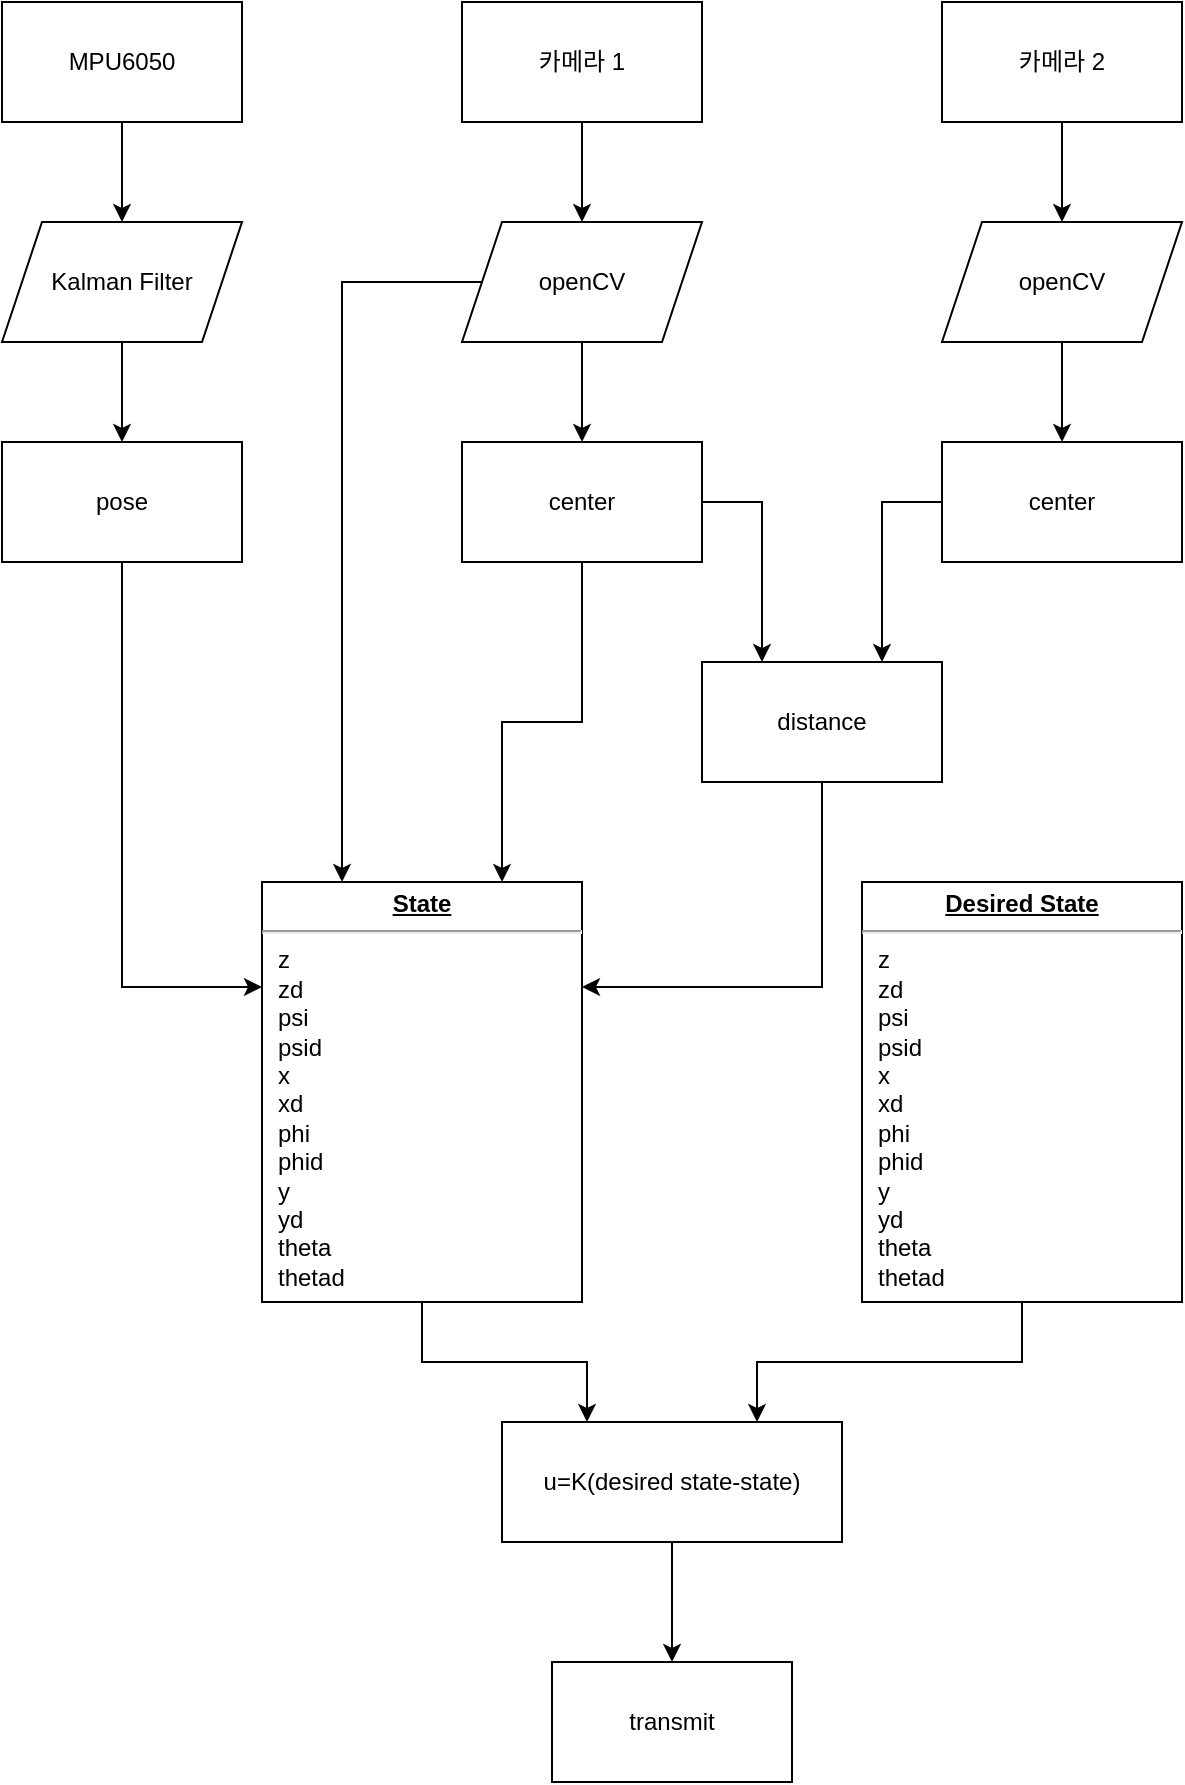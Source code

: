 <mxfile version="21.2.8" type="device">
  <diagram name="페이지-1" id="W_tMCLpEutyBAsn6ivb_">
    <mxGraphModel dx="954" dy="674" grid="1" gridSize="10" guides="1" tooltips="1" connect="1" arrows="1" fold="1" page="1" pageScale="1" pageWidth="4681" pageHeight="3300" math="0" shadow="0">
      <root>
        <mxCell id="0" />
        <mxCell id="1" parent="0" />
        <mxCell id="d_AbX2u6F2E5icHir9cb-50" style="edgeStyle=orthogonalEdgeStyle;rounded=0;orthogonalLoop=1;jettySize=auto;html=1;exitX=0.5;exitY=1;exitDx=0;exitDy=0;entryX=0.5;entryY=0;entryDx=0;entryDy=0;" edge="1" parent="1" source="d_AbX2u6F2E5icHir9cb-45" target="d_AbX2u6F2E5icHir9cb-49">
          <mxGeometry relative="1" as="geometry" />
        </mxCell>
        <mxCell id="d_AbX2u6F2E5icHir9cb-45" value="카메라 1" style="rounded=0;whiteSpace=wrap;html=1;" vertex="1" parent="1">
          <mxGeometry x="540" y="250" width="120" height="60" as="geometry" />
        </mxCell>
        <mxCell id="d_AbX2u6F2E5icHir9cb-54" value="" style="edgeStyle=orthogonalEdgeStyle;rounded=0;orthogonalLoop=1;jettySize=auto;html=1;" edge="1" parent="1" source="d_AbX2u6F2E5icHir9cb-46" target="d_AbX2u6F2E5icHir9cb-53">
          <mxGeometry relative="1" as="geometry" />
        </mxCell>
        <mxCell id="d_AbX2u6F2E5icHir9cb-46" value="카메라 2" style="rounded=0;whiteSpace=wrap;html=1;" vertex="1" parent="1">
          <mxGeometry x="780" y="250" width="120" height="60" as="geometry" />
        </mxCell>
        <mxCell id="d_AbX2u6F2E5icHir9cb-63" value="" style="edgeStyle=orthogonalEdgeStyle;rounded=0;orthogonalLoop=1;jettySize=auto;html=1;" edge="1" parent="1" source="d_AbX2u6F2E5icHir9cb-49" target="d_AbX2u6F2E5icHir9cb-61">
          <mxGeometry relative="1" as="geometry" />
        </mxCell>
        <mxCell id="d_AbX2u6F2E5icHir9cb-109" style="edgeStyle=orthogonalEdgeStyle;rounded=0;orthogonalLoop=1;jettySize=auto;html=1;exitX=0;exitY=0.5;exitDx=0;exitDy=0;entryX=0.25;entryY=0;entryDx=0;entryDy=0;" edge="1" parent="1" source="d_AbX2u6F2E5icHir9cb-49" target="d_AbX2u6F2E5icHir9cb-94">
          <mxGeometry relative="1" as="geometry">
            <mxPoint x="480" y="600" as="targetPoint" />
            <Array as="points">
              <mxPoint x="480" y="390" />
            </Array>
          </mxGeometry>
        </mxCell>
        <mxCell id="d_AbX2u6F2E5icHir9cb-49" value="openCV" style="shape=parallelogram;perimeter=parallelogramPerimeter;whiteSpace=wrap;html=1;fixedSize=1;" vertex="1" parent="1">
          <mxGeometry x="540" y="360" width="120" height="60" as="geometry" />
        </mxCell>
        <mxCell id="d_AbX2u6F2E5icHir9cb-64" style="edgeStyle=orthogonalEdgeStyle;rounded=0;orthogonalLoop=1;jettySize=auto;html=1;exitX=0.5;exitY=1;exitDx=0;exitDy=0;entryX=0.5;entryY=0;entryDx=0;entryDy=0;" edge="1" parent="1" source="d_AbX2u6F2E5icHir9cb-53" target="d_AbX2u6F2E5icHir9cb-59">
          <mxGeometry relative="1" as="geometry" />
        </mxCell>
        <mxCell id="d_AbX2u6F2E5icHir9cb-53" value="openCV" style="shape=parallelogram;perimeter=parallelogramPerimeter;whiteSpace=wrap;html=1;fixedSize=1;" vertex="1" parent="1">
          <mxGeometry x="780" y="360" width="120" height="60" as="geometry" />
        </mxCell>
        <mxCell id="d_AbX2u6F2E5icHir9cb-106" style="edgeStyle=orthogonalEdgeStyle;rounded=0;orthogonalLoop=1;jettySize=auto;html=1;exitX=0.5;exitY=1;exitDx=0;exitDy=0;entryX=1;entryY=0.25;entryDx=0;entryDy=0;" edge="1" parent="1" source="d_AbX2u6F2E5icHir9cb-56" target="d_AbX2u6F2E5icHir9cb-94">
          <mxGeometry relative="1" as="geometry" />
        </mxCell>
        <mxCell id="d_AbX2u6F2E5icHir9cb-56" value="distance" style="rounded=0;whiteSpace=wrap;html=1;" vertex="1" parent="1">
          <mxGeometry x="660" y="580" width="120" height="60" as="geometry" />
        </mxCell>
        <mxCell id="d_AbX2u6F2E5icHir9cb-66" style="edgeStyle=orthogonalEdgeStyle;rounded=0;orthogonalLoop=1;jettySize=auto;html=1;exitX=0;exitY=0.5;exitDx=0;exitDy=0;entryX=0.75;entryY=0;entryDx=0;entryDy=0;" edge="1" parent="1" source="d_AbX2u6F2E5icHir9cb-59" target="d_AbX2u6F2E5icHir9cb-56">
          <mxGeometry relative="1" as="geometry" />
        </mxCell>
        <mxCell id="d_AbX2u6F2E5icHir9cb-59" value="center" style="rounded=0;whiteSpace=wrap;html=1;" vertex="1" parent="1">
          <mxGeometry x="780" y="470" width="120" height="60" as="geometry" />
        </mxCell>
        <mxCell id="d_AbX2u6F2E5icHir9cb-65" style="edgeStyle=orthogonalEdgeStyle;rounded=0;orthogonalLoop=1;jettySize=auto;html=1;exitX=1;exitY=0.5;exitDx=0;exitDy=0;entryX=0.25;entryY=0;entryDx=0;entryDy=0;" edge="1" parent="1" source="d_AbX2u6F2E5icHir9cb-61" target="d_AbX2u6F2E5icHir9cb-56">
          <mxGeometry relative="1" as="geometry" />
        </mxCell>
        <mxCell id="d_AbX2u6F2E5icHir9cb-116" style="edgeStyle=orthogonalEdgeStyle;rounded=0;orthogonalLoop=1;jettySize=auto;html=1;exitX=0.5;exitY=1;exitDx=0;exitDy=0;entryX=0.75;entryY=0;entryDx=0;entryDy=0;" edge="1" parent="1" source="d_AbX2u6F2E5icHir9cb-61" target="d_AbX2u6F2E5icHir9cb-94">
          <mxGeometry relative="1" as="geometry" />
        </mxCell>
        <mxCell id="d_AbX2u6F2E5icHir9cb-61" value="center" style="rounded=0;whiteSpace=wrap;html=1;" vertex="1" parent="1">
          <mxGeometry x="540" y="470" width="120" height="60" as="geometry" />
        </mxCell>
        <mxCell id="d_AbX2u6F2E5icHir9cb-70" style="edgeStyle=orthogonalEdgeStyle;rounded=0;orthogonalLoop=1;jettySize=auto;html=1;exitX=0.5;exitY=1;exitDx=0;exitDy=0;" edge="1" parent="1" source="d_AbX2u6F2E5icHir9cb-67" target="d_AbX2u6F2E5icHir9cb-69">
          <mxGeometry relative="1" as="geometry" />
        </mxCell>
        <mxCell id="d_AbX2u6F2E5icHir9cb-67" value="MPU6050" style="whiteSpace=wrap;html=1;" vertex="1" parent="1">
          <mxGeometry x="310" y="250" width="120" height="60" as="geometry" />
        </mxCell>
        <mxCell id="d_AbX2u6F2E5icHir9cb-79" value="" style="edgeStyle=orthogonalEdgeStyle;rounded=0;orthogonalLoop=1;jettySize=auto;html=1;" edge="1" parent="1" source="d_AbX2u6F2E5icHir9cb-69" target="d_AbX2u6F2E5icHir9cb-78">
          <mxGeometry relative="1" as="geometry" />
        </mxCell>
        <mxCell id="d_AbX2u6F2E5icHir9cb-69" value="Kalman Filter" style="shape=parallelogram;perimeter=parallelogramPerimeter;whiteSpace=wrap;html=1;fixedSize=1;" vertex="1" parent="1">
          <mxGeometry x="310" y="360" width="120" height="60" as="geometry" />
        </mxCell>
        <mxCell id="d_AbX2u6F2E5icHir9cb-108" style="edgeStyle=orthogonalEdgeStyle;rounded=0;orthogonalLoop=1;jettySize=auto;html=1;exitX=0.5;exitY=1;exitDx=0;exitDy=0;entryX=0;entryY=0.25;entryDx=0;entryDy=0;" edge="1" parent="1" source="d_AbX2u6F2E5icHir9cb-78" target="d_AbX2u6F2E5icHir9cb-94">
          <mxGeometry relative="1" as="geometry" />
        </mxCell>
        <mxCell id="d_AbX2u6F2E5icHir9cb-78" value="pose" style="rounded=0;whiteSpace=wrap;html=1;" vertex="1" parent="1">
          <mxGeometry x="310" y="470" width="120" height="60" as="geometry" />
        </mxCell>
        <mxCell id="d_AbX2u6F2E5icHir9cb-114" style="edgeStyle=orthogonalEdgeStyle;rounded=0;orthogonalLoop=1;jettySize=auto;html=1;exitX=0.5;exitY=1;exitDx=0;exitDy=0;entryX=0.25;entryY=0;entryDx=0;entryDy=0;" edge="1" parent="1" source="d_AbX2u6F2E5icHir9cb-94" target="d_AbX2u6F2E5icHir9cb-113">
          <mxGeometry relative="1" as="geometry" />
        </mxCell>
        <mxCell id="d_AbX2u6F2E5icHir9cb-94" value="&lt;p style=&quot;margin:0px;margin-top:4px;text-align:center;text-decoration:underline;&quot;&gt;&lt;b&gt;State&lt;/b&gt;&lt;/p&gt;&lt;hr&gt;&lt;p style=&quot;margin:0px;margin-left:8px;&quot;&gt;z&lt;/p&gt;&lt;p style=&quot;margin:0px;margin-left:8px;&quot;&gt;zd&lt;/p&gt;&lt;p style=&quot;margin:0px;margin-left:8px;&quot;&gt;psi&lt;/p&gt;&lt;p style=&quot;margin:0px;margin-left:8px;&quot;&gt;psid&lt;/p&gt;&lt;p style=&quot;margin:0px;margin-left:8px;&quot;&gt;x&lt;/p&gt;&lt;p style=&quot;margin:0px;margin-left:8px;&quot;&gt;xd&lt;/p&gt;&lt;p style=&quot;margin:0px;margin-left:8px;&quot;&gt;phi&lt;/p&gt;&lt;p style=&quot;margin:0px;margin-left:8px;&quot;&gt;phid&lt;/p&gt;&lt;p style=&quot;margin:0px;margin-left:8px;&quot;&gt;y&lt;/p&gt;&lt;p style=&quot;margin:0px;margin-left:8px;&quot;&gt;yd&lt;/p&gt;&lt;p style=&quot;margin:0px;margin-left:8px;&quot;&gt;theta&lt;/p&gt;&lt;p style=&quot;margin:0px;margin-left:8px;&quot;&gt;thetad&lt;/p&gt;" style="verticalAlign=top;align=left;overflow=fill;fontSize=12;fontFamily=Helvetica;html=1;whiteSpace=wrap;" vertex="1" parent="1">
          <mxGeometry x="440" y="690" width="160" height="210" as="geometry" />
        </mxCell>
        <mxCell id="d_AbX2u6F2E5icHir9cb-115" style="edgeStyle=orthogonalEdgeStyle;rounded=0;orthogonalLoop=1;jettySize=auto;html=1;exitX=0.5;exitY=1;exitDx=0;exitDy=0;entryX=0.75;entryY=0;entryDx=0;entryDy=0;" edge="1" parent="1" source="d_AbX2u6F2E5icHir9cb-110" target="d_AbX2u6F2E5icHir9cb-113">
          <mxGeometry relative="1" as="geometry" />
        </mxCell>
        <mxCell id="d_AbX2u6F2E5icHir9cb-110" value="&lt;p style=&quot;margin:0px;margin-top:4px;text-align:center;text-decoration:underline;&quot;&gt;&lt;b&gt;Desired State&lt;/b&gt;&lt;/p&gt;&lt;hr&gt;&lt;p style=&quot;margin:0px;margin-left:8px;&quot;&gt;z&lt;/p&gt;&lt;p style=&quot;margin:0px;margin-left:8px;&quot;&gt;zd&lt;/p&gt;&lt;p style=&quot;margin:0px;margin-left:8px;&quot;&gt;psi&lt;/p&gt;&lt;p style=&quot;margin:0px;margin-left:8px;&quot;&gt;psid&lt;/p&gt;&lt;p style=&quot;margin:0px;margin-left:8px;&quot;&gt;x&lt;/p&gt;&lt;p style=&quot;margin:0px;margin-left:8px;&quot;&gt;xd&lt;/p&gt;&lt;p style=&quot;margin:0px;margin-left:8px;&quot;&gt;phi&lt;/p&gt;&lt;p style=&quot;margin:0px;margin-left:8px;&quot;&gt;phid&lt;/p&gt;&lt;p style=&quot;margin:0px;margin-left:8px;&quot;&gt;y&lt;/p&gt;&lt;p style=&quot;margin:0px;margin-left:8px;&quot;&gt;yd&lt;/p&gt;&lt;p style=&quot;margin:0px;margin-left:8px;&quot;&gt;theta&lt;/p&gt;&lt;p style=&quot;margin:0px;margin-left:8px;&quot;&gt;thetad&lt;/p&gt;" style="verticalAlign=top;align=left;overflow=fill;fontSize=12;fontFamily=Helvetica;html=1;whiteSpace=wrap;" vertex="1" parent="1">
          <mxGeometry x="740" y="690" width="160" height="210" as="geometry" />
        </mxCell>
        <mxCell id="d_AbX2u6F2E5icHir9cb-117" style="edgeStyle=orthogonalEdgeStyle;rounded=0;orthogonalLoop=1;jettySize=auto;html=1;exitX=0.5;exitY=1;exitDx=0;exitDy=0;" edge="1" parent="1" source="d_AbX2u6F2E5icHir9cb-113">
          <mxGeometry relative="1" as="geometry">
            <mxPoint x="645" y="1080" as="targetPoint" />
          </mxGeometry>
        </mxCell>
        <mxCell id="d_AbX2u6F2E5icHir9cb-113" value="u=K(desired state-state)" style="rounded=0;whiteSpace=wrap;html=1;" vertex="1" parent="1">
          <mxGeometry x="560" y="960" width="170" height="60" as="geometry" />
        </mxCell>
        <mxCell id="d_AbX2u6F2E5icHir9cb-118" value="transmit" style="rounded=0;whiteSpace=wrap;html=1;" vertex="1" parent="1">
          <mxGeometry x="585" y="1080" width="120" height="60" as="geometry" />
        </mxCell>
      </root>
    </mxGraphModel>
  </diagram>
</mxfile>
